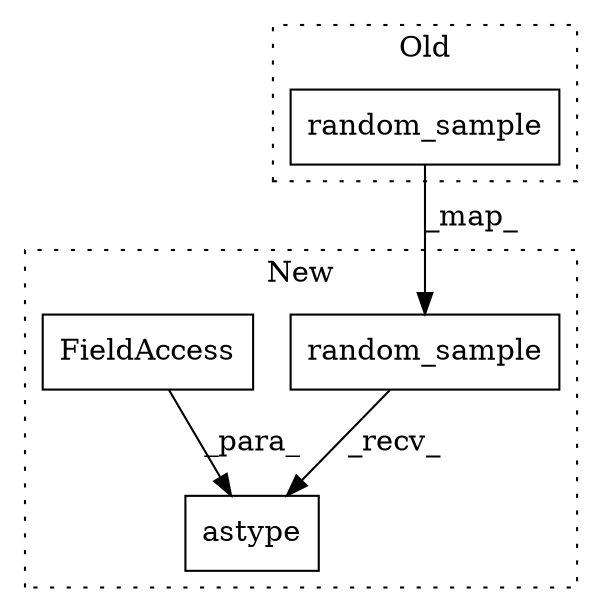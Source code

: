 digraph G {
subgraph cluster0 {
1 [label="random_sample" a="32" s="3213,3240" l="14,1" shape="box"];
label = "Old";
style="dotted";
}
subgraph cluster1 {
2 [label="random_sample" a="32" s="3232,3259" l="14,1" shape="box"];
3 [label="astype" a="32" s="3261,3278" l="7,1" shape="box"];
4 [label="FieldAccess" a="22" s="3268" l="10" shape="box"];
label = "New";
style="dotted";
}
1 -> 2 [label="_map_"];
2 -> 3 [label="_recv_"];
4 -> 3 [label="_para_"];
}